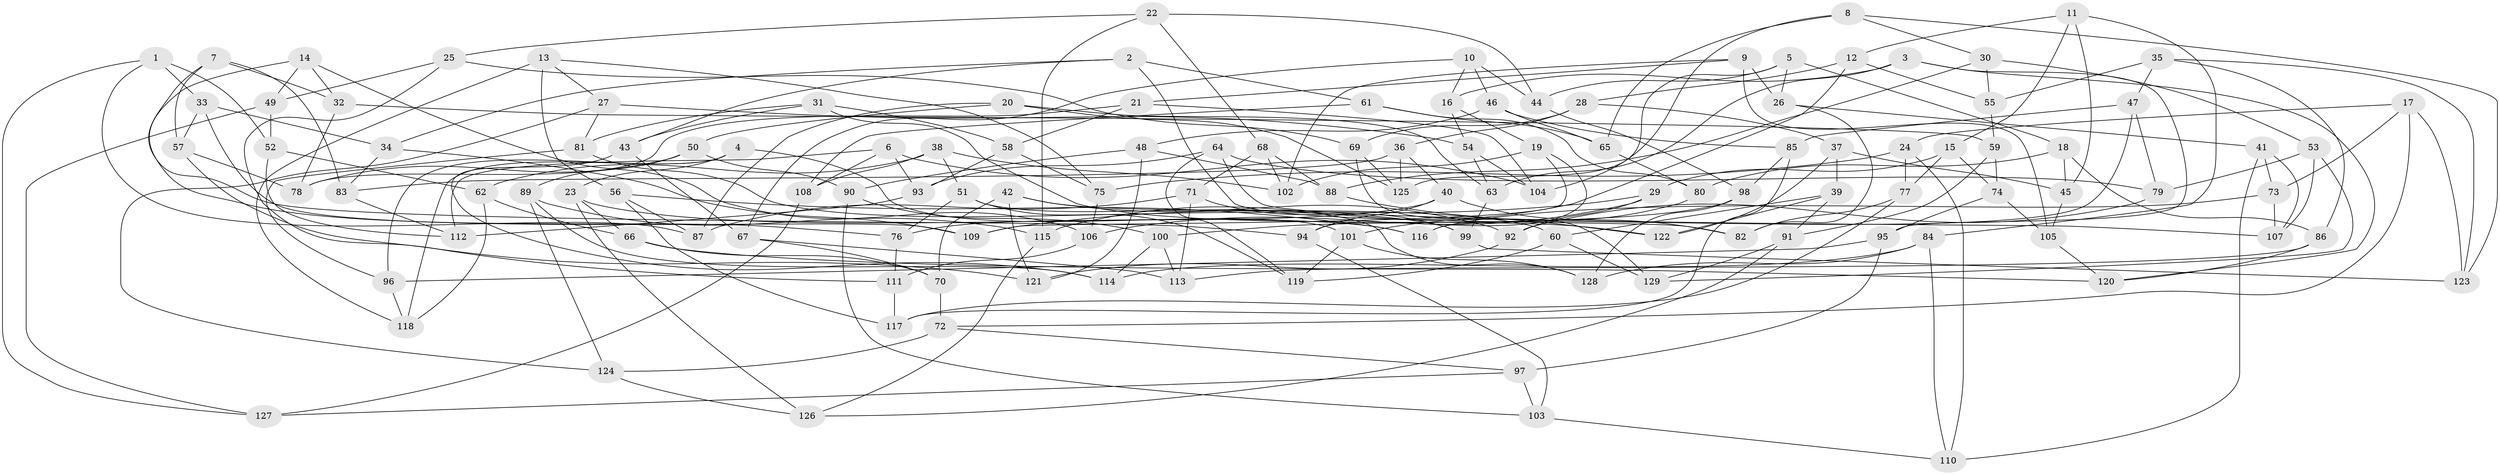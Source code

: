 // coarse degree distribution, {6: 0.5, 4: 0.42857142857142855, 5: 0.03571428571428571, 3: 0.03571428571428571}
// Generated by graph-tools (version 1.1) at 2025/42/03/06/25 10:42:21]
// undirected, 129 vertices, 258 edges
graph export_dot {
graph [start="1"]
  node [color=gray90,style=filled];
  1;
  2;
  3;
  4;
  5;
  6;
  7;
  8;
  9;
  10;
  11;
  12;
  13;
  14;
  15;
  16;
  17;
  18;
  19;
  20;
  21;
  22;
  23;
  24;
  25;
  26;
  27;
  28;
  29;
  30;
  31;
  32;
  33;
  34;
  35;
  36;
  37;
  38;
  39;
  40;
  41;
  42;
  43;
  44;
  45;
  46;
  47;
  48;
  49;
  50;
  51;
  52;
  53;
  54;
  55;
  56;
  57;
  58;
  59;
  60;
  61;
  62;
  63;
  64;
  65;
  66;
  67;
  68;
  69;
  70;
  71;
  72;
  73;
  74;
  75;
  76;
  77;
  78;
  79;
  80;
  81;
  82;
  83;
  84;
  85;
  86;
  87;
  88;
  89;
  90;
  91;
  92;
  93;
  94;
  95;
  96;
  97;
  98;
  99;
  100;
  101;
  102;
  103;
  104;
  105;
  106;
  107;
  108;
  109;
  110;
  111;
  112;
  113;
  114;
  115;
  116;
  117;
  118;
  119;
  120;
  121;
  122;
  123;
  124;
  125;
  126;
  127;
  128;
  129;
  1 -- 33;
  1 -- 127;
  1 -- 87;
  1 -- 52;
  2 -- 34;
  2 -- 61;
  2 -- 43;
  2 -- 82;
  3 -- 95;
  3 -- 16;
  3 -- 120;
  3 -- 63;
  4 -- 96;
  4 -- 101;
  4 -- 23;
  4 -- 118;
  5 -- 18;
  5 -- 26;
  5 -- 44;
  5 -- 125;
  6 -- 108;
  6 -- 93;
  6 -- 112;
  6 -- 104;
  7 -- 94;
  7 -- 83;
  7 -- 32;
  7 -- 57;
  8 -- 65;
  8 -- 104;
  8 -- 30;
  8 -- 123;
  9 -- 105;
  9 -- 102;
  9 -- 26;
  9 -- 21;
  10 -- 16;
  10 -- 67;
  10 -- 46;
  10 -- 44;
  11 -- 84;
  11 -- 12;
  11 -- 15;
  11 -- 45;
  12 -- 28;
  12 -- 115;
  12 -- 55;
  13 -- 118;
  13 -- 56;
  13 -- 75;
  13 -- 27;
  14 -- 76;
  14 -- 49;
  14 -- 106;
  14 -- 32;
  15 -- 29;
  15 -- 74;
  15 -- 77;
  16 -- 54;
  16 -- 19;
  17 -- 73;
  17 -- 24;
  17 -- 72;
  17 -- 123;
  18 -- 80;
  18 -- 86;
  18 -- 45;
  19 -- 94;
  19 -- 102;
  19 -- 109;
  20 -- 87;
  20 -- 63;
  20 -- 125;
  20 -- 50;
  21 -- 104;
  21 -- 78;
  21 -- 58;
  22 -- 68;
  22 -- 115;
  22 -- 44;
  22 -- 25;
  23 -- 126;
  23 -- 66;
  23 -- 116;
  24 -- 77;
  24 -- 75;
  24 -- 110;
  25 -- 111;
  25 -- 49;
  25 -- 69;
  26 -- 41;
  26 -- 82;
  27 -- 124;
  27 -- 81;
  27 -- 54;
  28 -- 69;
  28 -- 36;
  28 -- 37;
  29 -- 109;
  29 -- 92;
  29 -- 106;
  30 -- 53;
  30 -- 55;
  30 -- 88;
  31 -- 81;
  31 -- 122;
  31 -- 43;
  31 -- 58;
  32 -- 78;
  32 -- 59;
  33 -- 34;
  33 -- 57;
  33 -- 109;
  34 -- 83;
  34 -- 109;
  35 -- 86;
  35 -- 47;
  35 -- 55;
  35 -- 123;
  36 -- 83;
  36 -- 125;
  36 -- 40;
  37 -- 39;
  37 -- 45;
  37 -- 122;
  38 -- 108;
  38 -- 51;
  38 -- 62;
  38 -- 102;
  39 -- 91;
  39 -- 60;
  39 -- 122;
  40 -- 94;
  40 -- 82;
  40 -- 76;
  41 -- 110;
  41 -- 107;
  41 -- 73;
  42 -- 70;
  42 -- 121;
  42 -- 92;
  42 -- 60;
  43 -- 114;
  43 -- 67;
  44 -- 98;
  45 -- 105;
  46 -- 48;
  46 -- 85;
  46 -- 65;
  47 -- 79;
  47 -- 116;
  47 -- 85;
  48 -- 90;
  48 -- 121;
  48 -- 88;
  49 -- 127;
  49 -- 52;
  50 -- 78;
  50 -- 89;
  50 -- 90;
  51 -- 76;
  51 -- 119;
  51 -- 128;
  52 -- 62;
  52 -- 112;
  53 -- 107;
  53 -- 79;
  53 -- 129;
  54 -- 104;
  54 -- 63;
  55 -- 59;
  56 -- 116;
  56 -- 87;
  56 -- 117;
  57 -- 121;
  57 -- 78;
  58 -- 93;
  58 -- 75;
  59 -- 74;
  59 -- 91;
  60 -- 129;
  60 -- 119;
  61 -- 80;
  61 -- 65;
  61 -- 108;
  62 -- 118;
  62 -- 66;
  63 -- 99;
  64 -- 119;
  64 -- 93;
  64 -- 79;
  64 -- 107;
  65 -- 80;
  66 -- 120;
  66 -- 70;
  67 -- 113;
  67 -- 70;
  68 -- 71;
  68 -- 102;
  68 -- 88;
  69 -- 129;
  69 -- 125;
  70 -- 72;
  71 -- 99;
  71 -- 87;
  71 -- 113;
  72 -- 124;
  72 -- 97;
  73 -- 116;
  73 -- 107;
  74 -- 95;
  74 -- 105;
  75 -- 106;
  76 -- 111;
  77 -- 82;
  77 -- 117;
  79 -- 92;
  80 -- 101;
  81 -- 96;
  81 -- 99;
  83 -- 112;
  84 -- 128;
  84 -- 110;
  84 -- 114;
  85 -- 98;
  85 -- 117;
  86 -- 113;
  86 -- 120;
  88 -- 122;
  89 -- 124;
  89 -- 115;
  89 -- 114;
  90 -- 100;
  90 -- 103;
  91 -- 126;
  91 -- 129;
  92 -- 121;
  93 -- 112;
  94 -- 103;
  95 -- 97;
  95 -- 96;
  96 -- 118;
  97 -- 127;
  97 -- 103;
  98 -- 128;
  98 -- 100;
  99 -- 123;
  100 -- 113;
  100 -- 114;
  101 -- 119;
  101 -- 128;
  103 -- 110;
  105 -- 120;
  106 -- 111;
  108 -- 127;
  111 -- 117;
  115 -- 126;
  124 -- 126;
}
